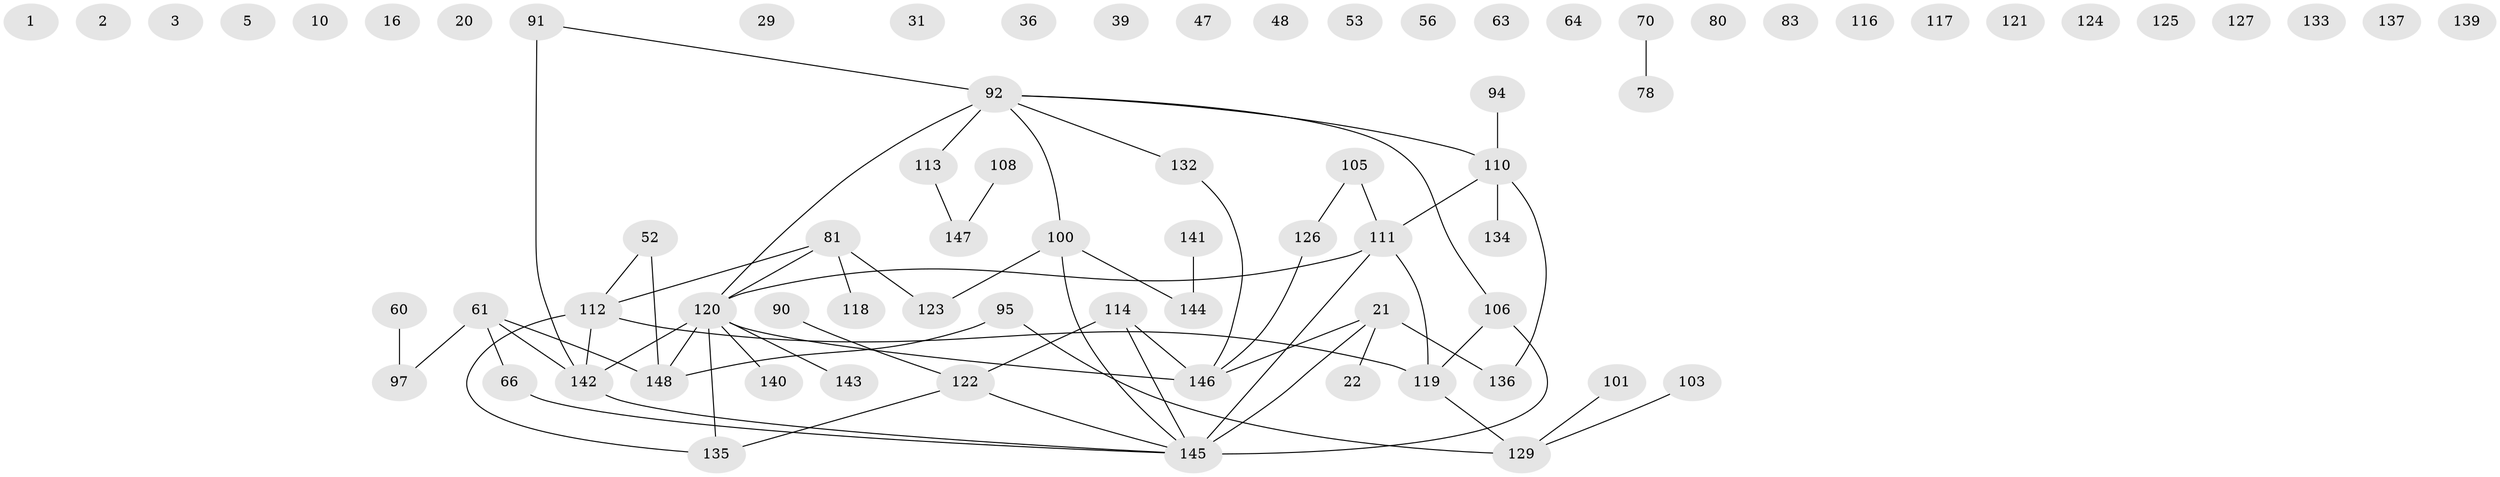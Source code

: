 // original degree distribution, {0: 0.17567567567567569, 2: 0.2702702702702703, 1: 0.22972972972972974, 4: 0.0945945945945946, 6: 0.013513513513513514, 3: 0.16891891891891891, 5: 0.0472972972972973}
// Generated by graph-tools (version 1.1) at 2025/40/03/09/25 04:40:47]
// undirected, 74 vertices, 65 edges
graph export_dot {
graph [start="1"]
  node [color=gray90,style=filled];
  1;
  2;
  3;
  5;
  10;
  16;
  20;
  21;
  22;
  29;
  31;
  36;
  39;
  47;
  48;
  52 [super="+41"];
  53;
  56;
  60;
  61;
  63;
  64;
  66;
  70;
  78;
  80;
  81 [super="+46+26"];
  83;
  90 [super="+40"];
  91;
  92 [super="+72+74+84+6+75"];
  94 [super="+8+38"];
  95;
  97;
  100 [super="+68+32"];
  101;
  103;
  105;
  106 [super="+87"];
  108;
  110 [super="+14"];
  111 [super="+82"];
  112 [super="+85+62+24"];
  113;
  114 [super="+37+107"];
  116;
  117;
  118;
  119 [super="+28"];
  120 [super="+59+18"];
  121 [super="+55"];
  122 [super="+50"];
  123;
  124;
  125;
  126;
  127;
  129 [super="+45+4+88"];
  132;
  133;
  134;
  135 [super="+89+104+115"];
  136 [super="+76"];
  137 [super="+13"];
  139;
  140;
  141;
  142 [super="+131+93"];
  143;
  144;
  145 [super="+73+138"];
  146 [super="+67"];
  147 [super="+99"];
  148;
  21 -- 22;
  21 -- 145;
  21 -- 146 [weight=2];
  21 -- 136;
  52 -- 148 [weight=2];
  52 -- 112;
  60 -- 97;
  61 -- 66;
  61 -- 97;
  61 -- 148;
  61 -- 142;
  66 -- 145;
  70 -- 78;
  81 -- 118;
  81 -- 120;
  81 -- 123;
  81 -- 112;
  90 -- 122;
  91 -- 92;
  91 -- 142;
  92 -- 110;
  92 -- 120 [weight=2];
  92 -- 106;
  92 -- 100;
  92 -- 113;
  92 -- 132;
  94 -- 110;
  95 -- 148;
  95 -- 129;
  100 -- 144;
  100 -- 123;
  100 -- 145;
  101 -- 129;
  103 -- 129;
  105 -- 126;
  105 -- 111;
  106 -- 119;
  106 -- 145 [weight=3];
  108 -- 147;
  110 -- 134;
  110 -- 111 [weight=2];
  110 -- 136;
  111 -- 119;
  111 -- 120;
  111 -- 145;
  112 -- 119;
  112 -- 135;
  112 -- 142;
  113 -- 147;
  114 -- 122 [weight=2];
  114 -- 146;
  114 -- 145;
  119 -- 129;
  120 -- 142;
  120 -- 143;
  120 -- 148;
  120 -- 135;
  120 -- 146;
  120 -- 140;
  122 -- 135;
  122 -- 145;
  126 -- 146;
  132 -- 146;
  141 -- 144;
  142 -- 145;
}
